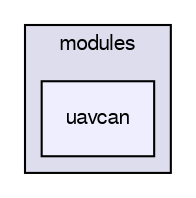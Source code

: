 digraph "sw/airborne/arch/sim/modules/uavcan" {
  compound=true
  node [ fontsize="10", fontname="FreeSans"];
  edge [ labelfontsize="10", labelfontname="FreeSans"];
  subgraph clusterdir_2b8fc0b1e96b9ae5b3950580235b3cc9 {
    graph [ bgcolor="#ddddee", pencolor="black", label="modules" fontname="FreeSans", fontsize="10", URL="dir_2b8fc0b1e96b9ae5b3950580235b3cc9.html"]
  dir_c703c9b7f098b170fcebfaeefdb19d83 [shape=box, label="uavcan", style="filled", fillcolor="#eeeeff", pencolor="black", URL="dir_c703c9b7f098b170fcebfaeefdb19d83.html"];
  }
}
